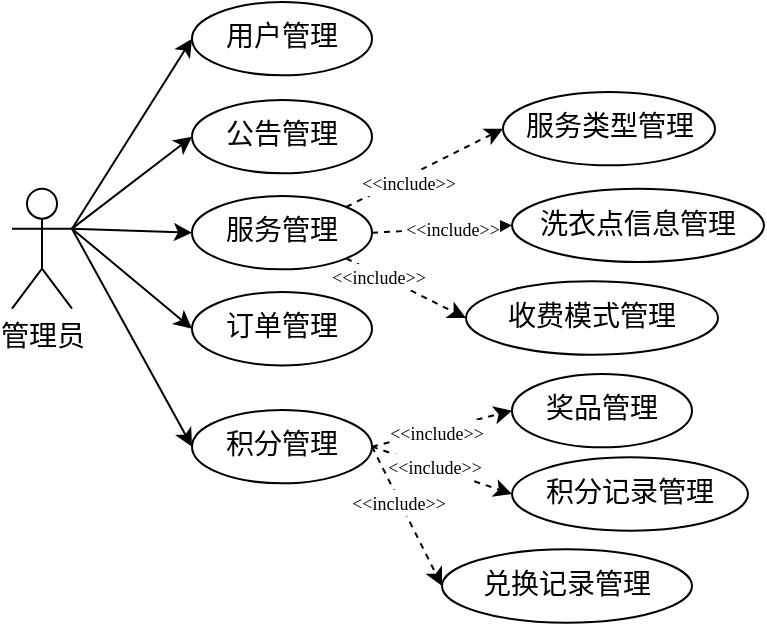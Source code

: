 <mxfile version="26.2.14">
  <diagram name="第 1 页" id="bXbiH3EwShpQN_3dVzvC">
    <mxGraphModel dx="429" dy="328" grid="1" gridSize="10" guides="1" tooltips="1" connect="1" arrows="1" fold="1" page="1" pageScale="1" pageWidth="827" pageHeight="1169" math="0" shadow="0">
      <root>
        <mxCell id="0" />
        <mxCell id="1" parent="0" />
        <mxCell id="CFo9F7sb6gjn5Ljj4cxA-10" style="rounded=0;orthogonalLoop=1;jettySize=auto;html=1;exitX=1;exitY=0.333;exitDx=0;exitDy=0;exitPerimeter=0;entryX=0;entryY=0.5;entryDx=0;entryDy=0;fontFamily=宋体;fontSize=14;" parent="1" source="rSCCLJno3e1j1hXcmhqp-1" target="wD3wdMFgseMs4cs2oebw-1" edge="1">
          <mxGeometry relative="1" as="geometry" />
        </mxCell>
        <mxCell id="CFo9F7sb6gjn5Ljj4cxA-11" style="edgeStyle=none;rounded=0;orthogonalLoop=1;jettySize=auto;html=1;exitX=1;exitY=0.333;exitDx=0;exitDy=0;exitPerimeter=0;entryX=0;entryY=0.5;entryDx=0;entryDy=0;fontFamily=宋体;fontSize=14;" parent="1" source="rSCCLJno3e1j1hXcmhqp-1" target="rSCCLJno3e1j1hXcmhqp-6" edge="1">
          <mxGeometry relative="1" as="geometry" />
        </mxCell>
        <mxCell id="CFo9F7sb6gjn5Ljj4cxA-12" style="edgeStyle=none;rounded=0;orthogonalLoop=1;jettySize=auto;html=1;exitX=1;exitY=0.333;exitDx=0;exitDy=0;exitPerimeter=0;entryX=0;entryY=0.5;entryDx=0;entryDy=0;fontFamily=宋体;fontSize=14;" parent="1" source="rSCCLJno3e1j1hXcmhqp-1" target="CFo9F7sb6gjn5Ljj4cxA-1" edge="1">
          <mxGeometry relative="1" as="geometry" />
        </mxCell>
        <mxCell id="CFo9F7sb6gjn5Ljj4cxA-13" style="edgeStyle=none;rounded=0;orthogonalLoop=1;jettySize=auto;html=1;exitX=1;exitY=0.333;exitDx=0;exitDy=0;exitPerimeter=0;entryX=0;entryY=0.5;entryDx=0;entryDy=0;fontFamily=宋体;fontSize=14;" parent="1" source="rSCCLJno3e1j1hXcmhqp-1" target="CFo9F7sb6gjn5Ljj4cxA-5" edge="1">
          <mxGeometry relative="1" as="geometry" />
        </mxCell>
        <mxCell id="CFo9F7sb6gjn5Ljj4cxA-14" style="edgeStyle=none;rounded=0;orthogonalLoop=1;jettySize=auto;html=1;exitX=1;exitY=0.333;exitDx=0;exitDy=0;exitPerimeter=0;entryX=0;entryY=0.5;entryDx=0;entryDy=0;fontFamily=宋体;fontSize=14;" parent="1" source="rSCCLJno3e1j1hXcmhqp-1" target="CFo9F7sb6gjn5Ljj4cxA-6" edge="1">
          <mxGeometry relative="1" as="geometry" />
        </mxCell>
        <mxCell id="rSCCLJno3e1j1hXcmhqp-1" value="管理员" style="shape=umlActor;verticalLabelPosition=bottom;verticalAlign=top;html=1;outlineConnect=0;fontFamily=宋体;fontSize=14;" parent="1" vertex="1">
          <mxGeometry x="110" y="208.35" width="30" height="60" as="geometry" />
        </mxCell>
        <mxCell id="rSCCLJno3e1j1hXcmhqp-6" value="公告管理" style="ellipse;whiteSpace=wrap;html=1;fontFamily=宋体;fontSize=14;" parent="1" vertex="1">
          <mxGeometry x="200" y="164" width="90" height="36.67" as="geometry" />
        </mxCell>
        <mxCell id="wD3wdMFgseMs4cs2oebw-1" value="用户管理" style="ellipse;whiteSpace=wrap;html=1;fontFamily=宋体;fontSize=14;" parent="1" vertex="1">
          <mxGeometry x="200" y="115" width="90" height="36.67" as="geometry" />
        </mxCell>
        <mxCell id="CFo9F7sb6gjn5Ljj4cxA-15" style="edgeStyle=none;rounded=0;orthogonalLoop=1;jettySize=auto;html=1;exitX=1;exitY=0;exitDx=0;exitDy=0;entryX=0;entryY=0.5;entryDx=0;entryDy=0;fontFamily=宋体;fontSize=14;dashed=1;" parent="1" source="CFo9F7sb6gjn5Ljj4cxA-1" target="CFo9F7sb6gjn5Ljj4cxA-2" edge="1">
          <mxGeometry relative="1" as="geometry" />
        </mxCell>
        <mxCell id="mGgsWDhjFJ-7DKV2BXQ9-3" value="&lt;font style=&quot;font-size: 9px;&quot; face=&quot;Times New Roman&quot;&gt;&amp;lt;&amp;lt;include&amp;gt;&amp;gt;&lt;/font&gt;" style="edgeLabel;html=1;align=center;verticalAlign=middle;resizable=0;points=[];" vertex="1" connectable="0" parent="CFo9F7sb6gjn5Ljj4cxA-15">
          <mxGeometry x="-0.243" y="-2" relative="1" as="geometry">
            <mxPoint as="offset" />
          </mxGeometry>
        </mxCell>
        <mxCell id="CFo9F7sb6gjn5Ljj4cxA-16" style="edgeStyle=none;rounded=0;orthogonalLoop=1;jettySize=auto;html=1;exitX=1;exitY=0.5;exitDx=0;exitDy=0;entryX=0;entryY=0.5;entryDx=0;entryDy=0;fontFamily=宋体;fontSize=14;dashed=1;" parent="1" source="CFo9F7sb6gjn5Ljj4cxA-1" target="CFo9F7sb6gjn5Ljj4cxA-3" edge="1">
          <mxGeometry relative="1" as="geometry" />
        </mxCell>
        <mxCell id="mGgsWDhjFJ-7DKV2BXQ9-5" value="&lt;span style=&quot;font-family: &amp;quot;Times New Roman&amp;quot;;&quot;&gt;&lt;font style=&quot;font-size: 9px;&quot;&gt;&amp;lt;&amp;lt;include&amp;gt;&amp;gt;&lt;/font&gt;&lt;/span&gt;" style="edgeLabel;html=1;align=center;verticalAlign=middle;resizable=0;points=[];" vertex="1" connectable="0" parent="CFo9F7sb6gjn5Ljj4cxA-16">
          <mxGeometry x="0.12" y="1" relative="1" as="geometry">
            <mxPoint as="offset" />
          </mxGeometry>
        </mxCell>
        <mxCell id="CFo9F7sb6gjn5Ljj4cxA-17" style="edgeStyle=none;rounded=0;orthogonalLoop=1;jettySize=auto;html=1;exitX=1;exitY=1;exitDx=0;exitDy=0;entryX=0;entryY=0.5;entryDx=0;entryDy=0;fontFamily=宋体;fontSize=14;dashed=1;" parent="1" source="CFo9F7sb6gjn5Ljj4cxA-1" target="CFo9F7sb6gjn5Ljj4cxA-4" edge="1">
          <mxGeometry relative="1" as="geometry" />
        </mxCell>
        <mxCell id="mGgsWDhjFJ-7DKV2BXQ9-6" value="&lt;span style=&quot;font-family: &amp;quot;Times New Roman&amp;quot;;&quot;&gt;&lt;font style=&quot;font-size: 9px;&quot;&gt;&amp;lt;&amp;lt;include&amp;gt;&amp;gt;&lt;/font&gt;&lt;/span&gt;" style="edgeLabel;html=1;align=center;verticalAlign=middle;resizable=0;points=[];" vertex="1" connectable="0" parent="CFo9F7sb6gjn5Ljj4cxA-17">
          <mxGeometry x="-0.457" y="-1" relative="1" as="geometry">
            <mxPoint as="offset" />
          </mxGeometry>
        </mxCell>
        <mxCell id="CFo9F7sb6gjn5Ljj4cxA-1" value="服务管理" style="ellipse;whiteSpace=wrap;html=1;fontFamily=宋体;fontSize=14;" parent="1" vertex="1">
          <mxGeometry x="200" y="212.01" width="90" height="36.67" as="geometry" />
        </mxCell>
        <mxCell id="CFo9F7sb6gjn5Ljj4cxA-2" value="服务类型管理" style="ellipse;whiteSpace=wrap;html=1;fontFamily=宋体;fontSize=14;" parent="1" vertex="1">
          <mxGeometry x="355.5" y="160" width="106" height="36.67" as="geometry" />
        </mxCell>
        <mxCell id="CFo9F7sb6gjn5Ljj4cxA-3" value="洗衣点信息管理" style="ellipse;whiteSpace=wrap;html=1;fontFamily=宋体;fontSize=14;" parent="1" vertex="1">
          <mxGeometry x="360" y="208.35" width="126" height="36.67" as="geometry" />
        </mxCell>
        <mxCell id="CFo9F7sb6gjn5Ljj4cxA-4" value="收费模式管理" style="ellipse;whiteSpace=wrap;html=1;fontFamily=宋体;fontSize=14;" parent="1" vertex="1">
          <mxGeometry x="337" y="254.68" width="126" height="36.67" as="geometry" />
        </mxCell>
        <mxCell id="CFo9F7sb6gjn5Ljj4cxA-5" value="订单管理" style="ellipse;whiteSpace=wrap;html=1;fontFamily=宋体;fontSize=14;" parent="1" vertex="1">
          <mxGeometry x="200" y="260.02" width="90" height="36.67" as="geometry" />
        </mxCell>
        <mxCell id="CFo9F7sb6gjn5Ljj4cxA-18" style="edgeStyle=none;rounded=0;orthogonalLoop=1;jettySize=auto;html=1;exitX=1;exitY=0.5;exitDx=0;exitDy=0;entryX=0;entryY=0.5;entryDx=0;entryDy=0;fontFamily=宋体;fontSize=14;dashed=1;" parent="1" source="CFo9F7sb6gjn5Ljj4cxA-6" target="CFo9F7sb6gjn5Ljj4cxA-7" edge="1">
          <mxGeometry relative="1" as="geometry" />
        </mxCell>
        <mxCell id="mGgsWDhjFJ-7DKV2BXQ9-7" value="&lt;span style=&quot;font-family: &amp;quot;Times New Roman&amp;quot;;&quot;&gt;&lt;font style=&quot;font-size: 9px;&quot;&gt;&amp;lt;&amp;lt;include&amp;gt;&amp;gt;&lt;/font&gt;&lt;/span&gt;" style="edgeLabel;html=1;align=center;verticalAlign=middle;resizable=0;points=[];" vertex="1" connectable="0" parent="CFo9F7sb6gjn5Ljj4cxA-18">
          <mxGeometry x="-0.098" y="-1" relative="1" as="geometry">
            <mxPoint as="offset" />
          </mxGeometry>
        </mxCell>
        <mxCell id="CFo9F7sb6gjn5Ljj4cxA-19" style="edgeStyle=none;rounded=0;orthogonalLoop=1;jettySize=auto;html=1;exitX=1;exitY=0.5;exitDx=0;exitDy=0;entryX=0;entryY=0.5;entryDx=0;entryDy=0;fontFamily=宋体;fontSize=14;dashed=1;" parent="1" source="CFo9F7sb6gjn5Ljj4cxA-6" target="CFo9F7sb6gjn5Ljj4cxA-8" edge="1">
          <mxGeometry relative="1" as="geometry" />
        </mxCell>
        <mxCell id="mGgsWDhjFJ-7DKV2BXQ9-10" value="&lt;span style=&quot;font-family: &amp;quot;Times New Roman&amp;quot;; font-size: 9px;&quot;&gt;&amp;lt;&amp;lt;include&amp;gt;&amp;gt;&lt;/span&gt;" style="edgeLabel;html=1;align=center;verticalAlign=middle;resizable=0;points=[];" vertex="1" connectable="0" parent="CFo9F7sb6gjn5Ljj4cxA-19">
          <mxGeometry x="-0.14" y="1" relative="1" as="geometry">
            <mxPoint as="offset" />
          </mxGeometry>
        </mxCell>
        <mxCell id="CFo9F7sb6gjn5Ljj4cxA-20" style="edgeStyle=none;rounded=0;orthogonalLoop=1;jettySize=auto;html=1;exitX=1;exitY=0.5;exitDx=0;exitDy=0;entryX=0;entryY=0.5;entryDx=0;entryDy=0;fontFamily=宋体;fontSize=14;dashed=1;" parent="1" source="CFo9F7sb6gjn5Ljj4cxA-6" target="CFo9F7sb6gjn5Ljj4cxA-9" edge="1">
          <mxGeometry relative="1" as="geometry" />
        </mxCell>
        <mxCell id="mGgsWDhjFJ-7DKV2BXQ9-11" value="&lt;span style=&quot;font-family: &amp;quot;Times New Roman&amp;quot;; font-size: 9px;&quot;&gt;&amp;lt;&amp;lt;include&amp;gt;&amp;gt;&lt;/span&gt;" style="edgeLabel;html=1;align=center;verticalAlign=middle;resizable=0;points=[];" vertex="1" connectable="0" parent="CFo9F7sb6gjn5Ljj4cxA-20">
          <mxGeometry x="-0.217" y="-1" relative="1" as="geometry">
            <mxPoint as="offset" />
          </mxGeometry>
        </mxCell>
        <mxCell id="CFo9F7sb6gjn5Ljj4cxA-6" value="积分管理" style="ellipse;whiteSpace=wrap;html=1;fontFamily=宋体;fontSize=14;" parent="1" vertex="1">
          <mxGeometry x="200" y="319" width="90" height="36.67" as="geometry" />
        </mxCell>
        <mxCell id="CFo9F7sb6gjn5Ljj4cxA-7" value="奖品管理" style="ellipse;whiteSpace=wrap;html=1;fontFamily=宋体;fontSize=14;" parent="1" vertex="1">
          <mxGeometry x="360" y="301" width="90" height="36.67" as="geometry" />
        </mxCell>
        <mxCell id="CFo9F7sb6gjn5Ljj4cxA-8" value="积分记录管理" style="ellipse;whiteSpace=wrap;html=1;fontFamily=宋体;fontSize=14;" parent="1" vertex="1">
          <mxGeometry x="360" y="342.67" width="118" height="36.67" as="geometry" />
        </mxCell>
        <mxCell id="CFo9F7sb6gjn5Ljj4cxA-9" value="兑换记录管理" style="ellipse;whiteSpace=wrap;html=1;fontFamily=宋体;fontSize=14;" parent="1" vertex="1">
          <mxGeometry x="325" y="388.67" width="125" height="36.67" as="geometry" />
        </mxCell>
      </root>
    </mxGraphModel>
  </diagram>
</mxfile>
